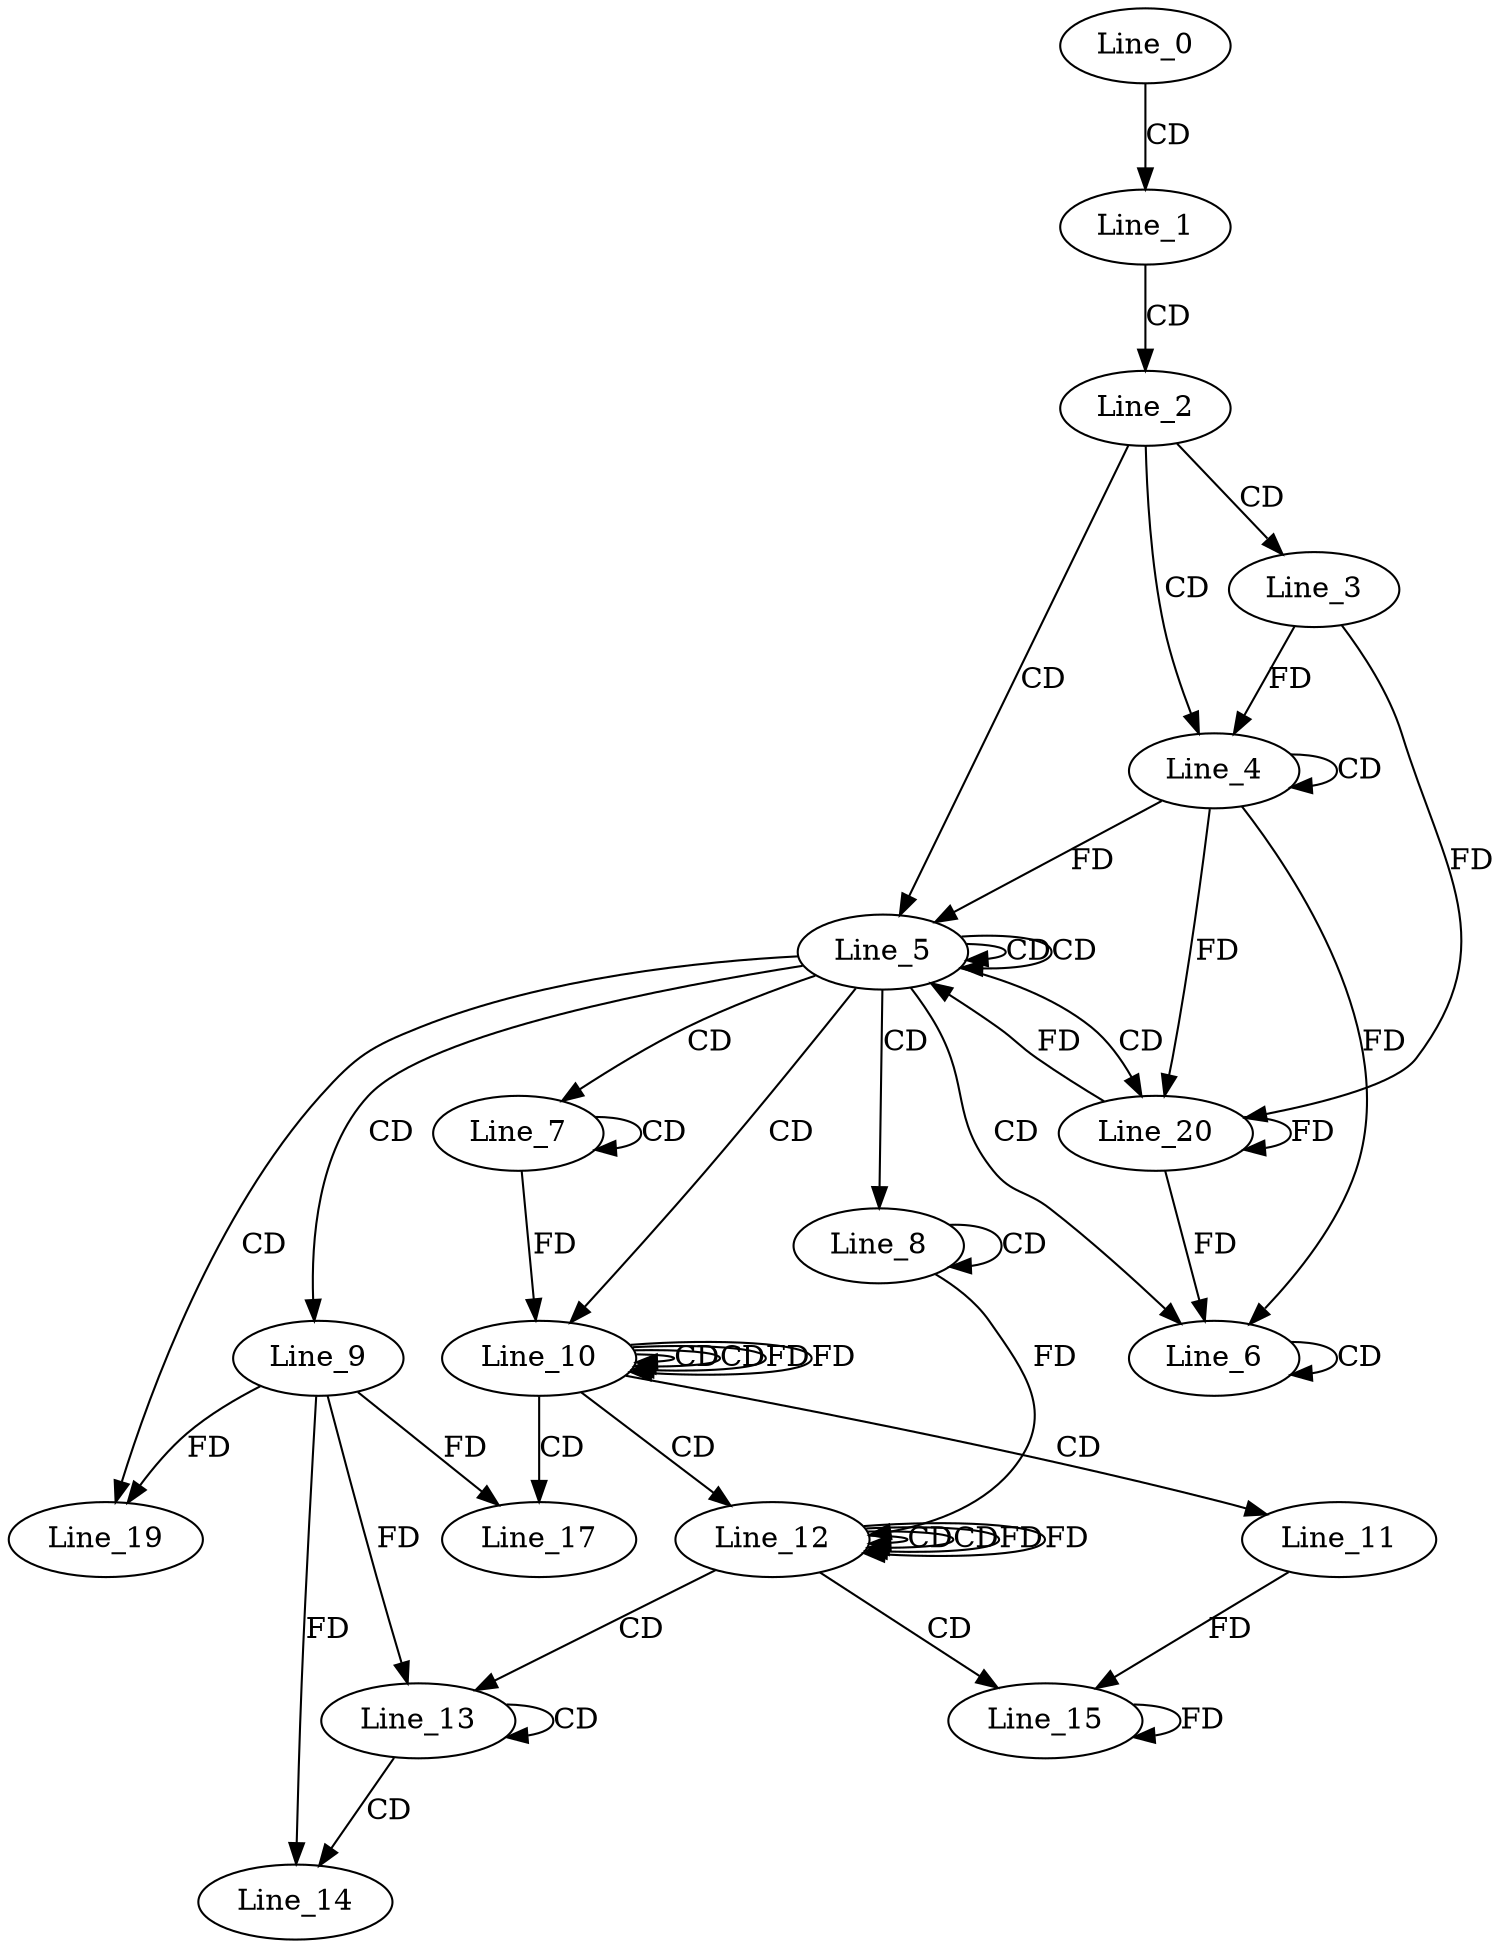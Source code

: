 digraph G {
  Line_0;
  Line_1;
  Line_2;
  Line_3;
  Line_4;
  Line_4;
  Line_5;
  Line_5;
  Line_5;
  Line_6;
  Line_6;
  Line_7;
  Line_7;
  Line_8;
  Line_8;
  Line_9;
  Line_10;
  Line_10;
  Line_10;
  Line_11;
  Line_12;
  Line_12;
  Line_12;
  Line_13;
  Line_13;
  Line_14;
  Line_15;
  Line_15;
  Line_17;
  Line_19;
  Line_20;
  Line_20;
  Line_0 -> Line_1 [ label="CD" ];
  Line_1 -> Line_2 [ label="CD" ];
  Line_2 -> Line_3 [ label="CD" ];
  Line_2 -> Line_4 [ label="CD" ];
  Line_4 -> Line_4 [ label="CD" ];
  Line_3 -> Line_4 [ label="FD" ];
  Line_2 -> Line_5 [ label="CD" ];
  Line_5 -> Line_5 [ label="CD" ];
  Line_5 -> Line_5 [ label="CD" ];
  Line_4 -> Line_5 [ label="FD" ];
  Line_5 -> Line_6 [ label="CD" ];
  Line_6 -> Line_6 [ label="CD" ];
  Line_4 -> Line_6 [ label="FD" ];
  Line_5 -> Line_7 [ label="CD" ];
  Line_7 -> Line_7 [ label="CD" ];
  Line_5 -> Line_8 [ label="CD" ];
  Line_8 -> Line_8 [ label="CD" ];
  Line_5 -> Line_9 [ label="CD" ];
  Line_5 -> Line_10 [ label="CD" ];
  Line_10 -> Line_10 [ label="CD" ];
  Line_7 -> Line_10 [ label="FD" ];
  Line_10 -> Line_10 [ label="CD" ];
  Line_10 -> Line_10 [ label="FD" ];
  Line_10 -> Line_11 [ label="CD" ];
  Line_10 -> Line_12 [ label="CD" ];
  Line_12 -> Line_12 [ label="CD" ];
  Line_8 -> Line_12 [ label="FD" ];
  Line_12 -> Line_12 [ label="CD" ];
  Line_12 -> Line_12 [ label="FD" ];
  Line_12 -> Line_13 [ label="CD" ];
  Line_13 -> Line_13 [ label="CD" ];
  Line_9 -> Line_13 [ label="FD" ];
  Line_13 -> Line_14 [ label="CD" ];
  Line_9 -> Line_14 [ label="FD" ];
  Line_12 -> Line_15 [ label="CD" ];
  Line_15 -> Line_15 [ label="FD" ];
  Line_11 -> Line_15 [ label="FD" ];
  Line_10 -> Line_17 [ label="CD" ];
  Line_9 -> Line_17 [ label="FD" ];
  Line_5 -> Line_19 [ label="CD" ];
  Line_9 -> Line_19 [ label="FD" ];
  Line_5 -> Line_20 [ label="CD" ];
  Line_20 -> Line_20 [ label="FD" ];
  Line_4 -> Line_20 [ label="FD" ];
  Line_3 -> Line_20 [ label="FD" ];
  Line_20 -> Line_5 [ label="FD" ];
  Line_20 -> Line_6 [ label="FD" ];
  Line_10 -> Line_10 [ label="FD" ];
  Line_12 -> Line_12 [ label="FD" ];
}
